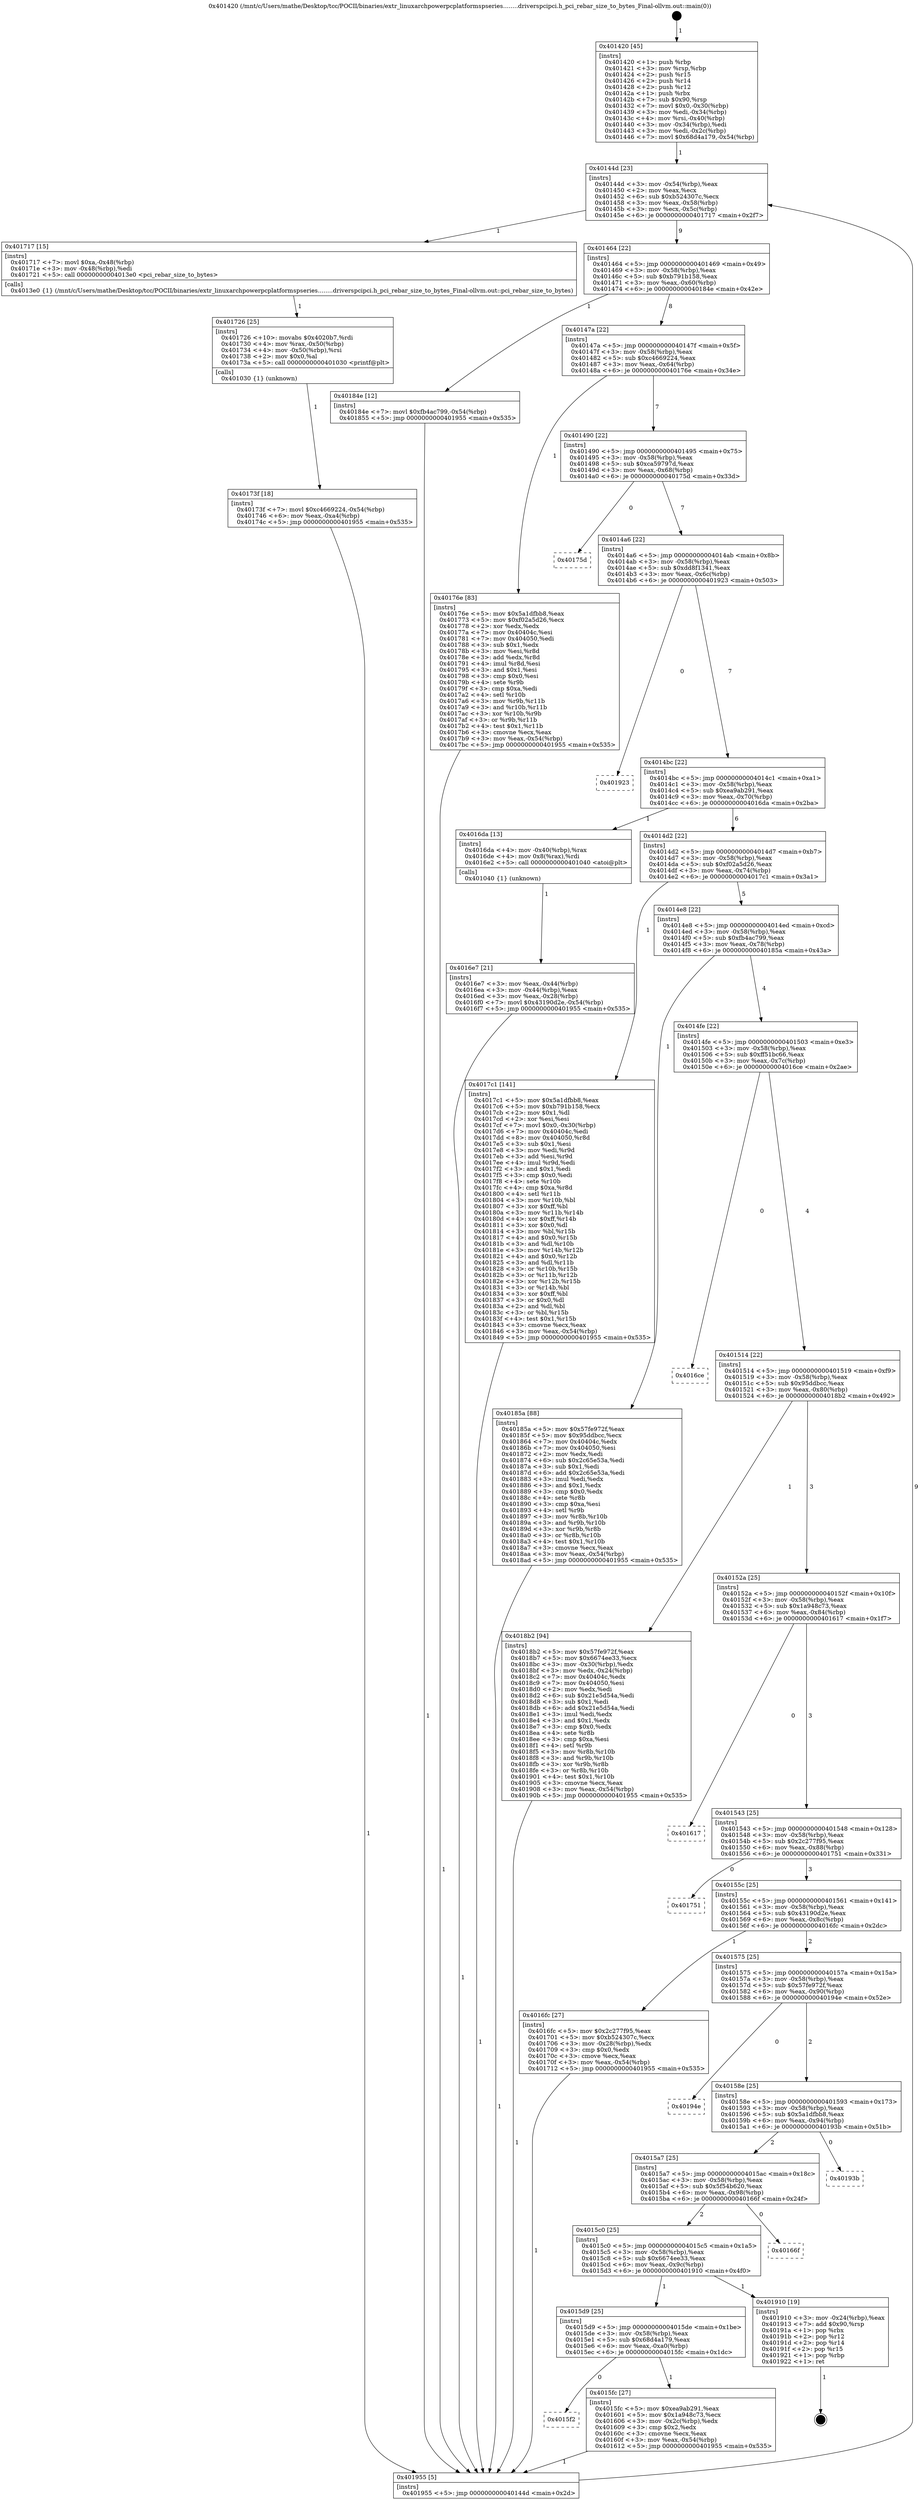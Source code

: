 digraph "0x401420" {
  label = "0x401420 (/mnt/c/Users/mathe/Desktop/tcc/POCII/binaries/extr_linuxarchpowerpcplatformspseries........driverspcipci.h_pci_rebar_size_to_bytes_Final-ollvm.out::main(0))"
  labelloc = "t"
  node[shape=record]

  Entry [label="",width=0.3,height=0.3,shape=circle,fillcolor=black,style=filled]
  "0x40144d" [label="{
     0x40144d [23]\l
     | [instrs]\l
     &nbsp;&nbsp;0x40144d \<+3\>: mov -0x54(%rbp),%eax\l
     &nbsp;&nbsp;0x401450 \<+2\>: mov %eax,%ecx\l
     &nbsp;&nbsp;0x401452 \<+6\>: sub $0xb524307c,%ecx\l
     &nbsp;&nbsp;0x401458 \<+3\>: mov %eax,-0x58(%rbp)\l
     &nbsp;&nbsp;0x40145b \<+3\>: mov %ecx,-0x5c(%rbp)\l
     &nbsp;&nbsp;0x40145e \<+6\>: je 0000000000401717 \<main+0x2f7\>\l
  }"]
  "0x401717" [label="{
     0x401717 [15]\l
     | [instrs]\l
     &nbsp;&nbsp;0x401717 \<+7\>: movl $0xa,-0x48(%rbp)\l
     &nbsp;&nbsp;0x40171e \<+3\>: mov -0x48(%rbp),%edi\l
     &nbsp;&nbsp;0x401721 \<+5\>: call 00000000004013e0 \<pci_rebar_size_to_bytes\>\l
     | [calls]\l
     &nbsp;&nbsp;0x4013e0 \{1\} (/mnt/c/Users/mathe/Desktop/tcc/POCII/binaries/extr_linuxarchpowerpcplatformspseries........driverspcipci.h_pci_rebar_size_to_bytes_Final-ollvm.out::pci_rebar_size_to_bytes)\l
  }"]
  "0x401464" [label="{
     0x401464 [22]\l
     | [instrs]\l
     &nbsp;&nbsp;0x401464 \<+5\>: jmp 0000000000401469 \<main+0x49\>\l
     &nbsp;&nbsp;0x401469 \<+3\>: mov -0x58(%rbp),%eax\l
     &nbsp;&nbsp;0x40146c \<+5\>: sub $0xb791b158,%eax\l
     &nbsp;&nbsp;0x401471 \<+3\>: mov %eax,-0x60(%rbp)\l
     &nbsp;&nbsp;0x401474 \<+6\>: je 000000000040184e \<main+0x42e\>\l
  }"]
  Exit [label="",width=0.3,height=0.3,shape=circle,fillcolor=black,style=filled,peripheries=2]
  "0x40184e" [label="{
     0x40184e [12]\l
     | [instrs]\l
     &nbsp;&nbsp;0x40184e \<+7\>: movl $0xfb4ac799,-0x54(%rbp)\l
     &nbsp;&nbsp;0x401855 \<+5\>: jmp 0000000000401955 \<main+0x535\>\l
  }"]
  "0x40147a" [label="{
     0x40147a [22]\l
     | [instrs]\l
     &nbsp;&nbsp;0x40147a \<+5\>: jmp 000000000040147f \<main+0x5f\>\l
     &nbsp;&nbsp;0x40147f \<+3\>: mov -0x58(%rbp),%eax\l
     &nbsp;&nbsp;0x401482 \<+5\>: sub $0xc4669224,%eax\l
     &nbsp;&nbsp;0x401487 \<+3\>: mov %eax,-0x64(%rbp)\l
     &nbsp;&nbsp;0x40148a \<+6\>: je 000000000040176e \<main+0x34e\>\l
  }"]
  "0x40173f" [label="{
     0x40173f [18]\l
     | [instrs]\l
     &nbsp;&nbsp;0x40173f \<+7\>: movl $0xc4669224,-0x54(%rbp)\l
     &nbsp;&nbsp;0x401746 \<+6\>: mov %eax,-0xa4(%rbp)\l
     &nbsp;&nbsp;0x40174c \<+5\>: jmp 0000000000401955 \<main+0x535\>\l
  }"]
  "0x40176e" [label="{
     0x40176e [83]\l
     | [instrs]\l
     &nbsp;&nbsp;0x40176e \<+5\>: mov $0x5a1dfbb8,%eax\l
     &nbsp;&nbsp;0x401773 \<+5\>: mov $0xf02a5d26,%ecx\l
     &nbsp;&nbsp;0x401778 \<+2\>: xor %edx,%edx\l
     &nbsp;&nbsp;0x40177a \<+7\>: mov 0x40404c,%esi\l
     &nbsp;&nbsp;0x401781 \<+7\>: mov 0x404050,%edi\l
     &nbsp;&nbsp;0x401788 \<+3\>: sub $0x1,%edx\l
     &nbsp;&nbsp;0x40178b \<+3\>: mov %esi,%r8d\l
     &nbsp;&nbsp;0x40178e \<+3\>: add %edx,%r8d\l
     &nbsp;&nbsp;0x401791 \<+4\>: imul %r8d,%esi\l
     &nbsp;&nbsp;0x401795 \<+3\>: and $0x1,%esi\l
     &nbsp;&nbsp;0x401798 \<+3\>: cmp $0x0,%esi\l
     &nbsp;&nbsp;0x40179b \<+4\>: sete %r9b\l
     &nbsp;&nbsp;0x40179f \<+3\>: cmp $0xa,%edi\l
     &nbsp;&nbsp;0x4017a2 \<+4\>: setl %r10b\l
     &nbsp;&nbsp;0x4017a6 \<+3\>: mov %r9b,%r11b\l
     &nbsp;&nbsp;0x4017a9 \<+3\>: and %r10b,%r11b\l
     &nbsp;&nbsp;0x4017ac \<+3\>: xor %r10b,%r9b\l
     &nbsp;&nbsp;0x4017af \<+3\>: or %r9b,%r11b\l
     &nbsp;&nbsp;0x4017b2 \<+4\>: test $0x1,%r11b\l
     &nbsp;&nbsp;0x4017b6 \<+3\>: cmovne %ecx,%eax\l
     &nbsp;&nbsp;0x4017b9 \<+3\>: mov %eax,-0x54(%rbp)\l
     &nbsp;&nbsp;0x4017bc \<+5\>: jmp 0000000000401955 \<main+0x535\>\l
  }"]
  "0x401490" [label="{
     0x401490 [22]\l
     | [instrs]\l
     &nbsp;&nbsp;0x401490 \<+5\>: jmp 0000000000401495 \<main+0x75\>\l
     &nbsp;&nbsp;0x401495 \<+3\>: mov -0x58(%rbp),%eax\l
     &nbsp;&nbsp;0x401498 \<+5\>: sub $0xca59797d,%eax\l
     &nbsp;&nbsp;0x40149d \<+3\>: mov %eax,-0x68(%rbp)\l
     &nbsp;&nbsp;0x4014a0 \<+6\>: je 000000000040175d \<main+0x33d\>\l
  }"]
  "0x401726" [label="{
     0x401726 [25]\l
     | [instrs]\l
     &nbsp;&nbsp;0x401726 \<+10\>: movabs $0x4020b7,%rdi\l
     &nbsp;&nbsp;0x401730 \<+4\>: mov %rax,-0x50(%rbp)\l
     &nbsp;&nbsp;0x401734 \<+4\>: mov -0x50(%rbp),%rsi\l
     &nbsp;&nbsp;0x401738 \<+2\>: mov $0x0,%al\l
     &nbsp;&nbsp;0x40173a \<+5\>: call 0000000000401030 \<printf@plt\>\l
     | [calls]\l
     &nbsp;&nbsp;0x401030 \{1\} (unknown)\l
  }"]
  "0x40175d" [label="{
     0x40175d\l
  }", style=dashed]
  "0x4014a6" [label="{
     0x4014a6 [22]\l
     | [instrs]\l
     &nbsp;&nbsp;0x4014a6 \<+5\>: jmp 00000000004014ab \<main+0x8b\>\l
     &nbsp;&nbsp;0x4014ab \<+3\>: mov -0x58(%rbp),%eax\l
     &nbsp;&nbsp;0x4014ae \<+5\>: sub $0xdd8f1341,%eax\l
     &nbsp;&nbsp;0x4014b3 \<+3\>: mov %eax,-0x6c(%rbp)\l
     &nbsp;&nbsp;0x4014b6 \<+6\>: je 0000000000401923 \<main+0x503\>\l
  }"]
  "0x4016e7" [label="{
     0x4016e7 [21]\l
     | [instrs]\l
     &nbsp;&nbsp;0x4016e7 \<+3\>: mov %eax,-0x44(%rbp)\l
     &nbsp;&nbsp;0x4016ea \<+3\>: mov -0x44(%rbp),%eax\l
     &nbsp;&nbsp;0x4016ed \<+3\>: mov %eax,-0x28(%rbp)\l
     &nbsp;&nbsp;0x4016f0 \<+7\>: movl $0x43190d2e,-0x54(%rbp)\l
     &nbsp;&nbsp;0x4016f7 \<+5\>: jmp 0000000000401955 \<main+0x535\>\l
  }"]
  "0x401923" [label="{
     0x401923\l
  }", style=dashed]
  "0x4014bc" [label="{
     0x4014bc [22]\l
     | [instrs]\l
     &nbsp;&nbsp;0x4014bc \<+5\>: jmp 00000000004014c1 \<main+0xa1\>\l
     &nbsp;&nbsp;0x4014c1 \<+3\>: mov -0x58(%rbp),%eax\l
     &nbsp;&nbsp;0x4014c4 \<+5\>: sub $0xea9ab291,%eax\l
     &nbsp;&nbsp;0x4014c9 \<+3\>: mov %eax,-0x70(%rbp)\l
     &nbsp;&nbsp;0x4014cc \<+6\>: je 00000000004016da \<main+0x2ba\>\l
  }"]
  "0x401420" [label="{
     0x401420 [45]\l
     | [instrs]\l
     &nbsp;&nbsp;0x401420 \<+1\>: push %rbp\l
     &nbsp;&nbsp;0x401421 \<+3\>: mov %rsp,%rbp\l
     &nbsp;&nbsp;0x401424 \<+2\>: push %r15\l
     &nbsp;&nbsp;0x401426 \<+2\>: push %r14\l
     &nbsp;&nbsp;0x401428 \<+2\>: push %r12\l
     &nbsp;&nbsp;0x40142a \<+1\>: push %rbx\l
     &nbsp;&nbsp;0x40142b \<+7\>: sub $0x90,%rsp\l
     &nbsp;&nbsp;0x401432 \<+7\>: movl $0x0,-0x30(%rbp)\l
     &nbsp;&nbsp;0x401439 \<+3\>: mov %edi,-0x34(%rbp)\l
     &nbsp;&nbsp;0x40143c \<+4\>: mov %rsi,-0x40(%rbp)\l
     &nbsp;&nbsp;0x401440 \<+3\>: mov -0x34(%rbp),%edi\l
     &nbsp;&nbsp;0x401443 \<+3\>: mov %edi,-0x2c(%rbp)\l
     &nbsp;&nbsp;0x401446 \<+7\>: movl $0x68d4a179,-0x54(%rbp)\l
  }"]
  "0x4016da" [label="{
     0x4016da [13]\l
     | [instrs]\l
     &nbsp;&nbsp;0x4016da \<+4\>: mov -0x40(%rbp),%rax\l
     &nbsp;&nbsp;0x4016de \<+4\>: mov 0x8(%rax),%rdi\l
     &nbsp;&nbsp;0x4016e2 \<+5\>: call 0000000000401040 \<atoi@plt\>\l
     | [calls]\l
     &nbsp;&nbsp;0x401040 \{1\} (unknown)\l
  }"]
  "0x4014d2" [label="{
     0x4014d2 [22]\l
     | [instrs]\l
     &nbsp;&nbsp;0x4014d2 \<+5\>: jmp 00000000004014d7 \<main+0xb7\>\l
     &nbsp;&nbsp;0x4014d7 \<+3\>: mov -0x58(%rbp),%eax\l
     &nbsp;&nbsp;0x4014da \<+5\>: sub $0xf02a5d26,%eax\l
     &nbsp;&nbsp;0x4014df \<+3\>: mov %eax,-0x74(%rbp)\l
     &nbsp;&nbsp;0x4014e2 \<+6\>: je 00000000004017c1 \<main+0x3a1\>\l
  }"]
  "0x401955" [label="{
     0x401955 [5]\l
     | [instrs]\l
     &nbsp;&nbsp;0x401955 \<+5\>: jmp 000000000040144d \<main+0x2d\>\l
  }"]
  "0x4017c1" [label="{
     0x4017c1 [141]\l
     | [instrs]\l
     &nbsp;&nbsp;0x4017c1 \<+5\>: mov $0x5a1dfbb8,%eax\l
     &nbsp;&nbsp;0x4017c6 \<+5\>: mov $0xb791b158,%ecx\l
     &nbsp;&nbsp;0x4017cb \<+2\>: mov $0x1,%dl\l
     &nbsp;&nbsp;0x4017cd \<+2\>: xor %esi,%esi\l
     &nbsp;&nbsp;0x4017cf \<+7\>: movl $0x0,-0x30(%rbp)\l
     &nbsp;&nbsp;0x4017d6 \<+7\>: mov 0x40404c,%edi\l
     &nbsp;&nbsp;0x4017dd \<+8\>: mov 0x404050,%r8d\l
     &nbsp;&nbsp;0x4017e5 \<+3\>: sub $0x1,%esi\l
     &nbsp;&nbsp;0x4017e8 \<+3\>: mov %edi,%r9d\l
     &nbsp;&nbsp;0x4017eb \<+3\>: add %esi,%r9d\l
     &nbsp;&nbsp;0x4017ee \<+4\>: imul %r9d,%edi\l
     &nbsp;&nbsp;0x4017f2 \<+3\>: and $0x1,%edi\l
     &nbsp;&nbsp;0x4017f5 \<+3\>: cmp $0x0,%edi\l
     &nbsp;&nbsp;0x4017f8 \<+4\>: sete %r10b\l
     &nbsp;&nbsp;0x4017fc \<+4\>: cmp $0xa,%r8d\l
     &nbsp;&nbsp;0x401800 \<+4\>: setl %r11b\l
     &nbsp;&nbsp;0x401804 \<+3\>: mov %r10b,%bl\l
     &nbsp;&nbsp;0x401807 \<+3\>: xor $0xff,%bl\l
     &nbsp;&nbsp;0x40180a \<+3\>: mov %r11b,%r14b\l
     &nbsp;&nbsp;0x40180d \<+4\>: xor $0xff,%r14b\l
     &nbsp;&nbsp;0x401811 \<+3\>: xor $0x0,%dl\l
     &nbsp;&nbsp;0x401814 \<+3\>: mov %bl,%r15b\l
     &nbsp;&nbsp;0x401817 \<+4\>: and $0x0,%r15b\l
     &nbsp;&nbsp;0x40181b \<+3\>: and %dl,%r10b\l
     &nbsp;&nbsp;0x40181e \<+3\>: mov %r14b,%r12b\l
     &nbsp;&nbsp;0x401821 \<+4\>: and $0x0,%r12b\l
     &nbsp;&nbsp;0x401825 \<+3\>: and %dl,%r11b\l
     &nbsp;&nbsp;0x401828 \<+3\>: or %r10b,%r15b\l
     &nbsp;&nbsp;0x40182b \<+3\>: or %r11b,%r12b\l
     &nbsp;&nbsp;0x40182e \<+3\>: xor %r12b,%r15b\l
     &nbsp;&nbsp;0x401831 \<+3\>: or %r14b,%bl\l
     &nbsp;&nbsp;0x401834 \<+3\>: xor $0xff,%bl\l
     &nbsp;&nbsp;0x401837 \<+3\>: or $0x0,%dl\l
     &nbsp;&nbsp;0x40183a \<+2\>: and %dl,%bl\l
     &nbsp;&nbsp;0x40183c \<+3\>: or %bl,%r15b\l
     &nbsp;&nbsp;0x40183f \<+4\>: test $0x1,%r15b\l
     &nbsp;&nbsp;0x401843 \<+3\>: cmovne %ecx,%eax\l
     &nbsp;&nbsp;0x401846 \<+3\>: mov %eax,-0x54(%rbp)\l
     &nbsp;&nbsp;0x401849 \<+5\>: jmp 0000000000401955 \<main+0x535\>\l
  }"]
  "0x4014e8" [label="{
     0x4014e8 [22]\l
     | [instrs]\l
     &nbsp;&nbsp;0x4014e8 \<+5\>: jmp 00000000004014ed \<main+0xcd\>\l
     &nbsp;&nbsp;0x4014ed \<+3\>: mov -0x58(%rbp),%eax\l
     &nbsp;&nbsp;0x4014f0 \<+5\>: sub $0xfb4ac799,%eax\l
     &nbsp;&nbsp;0x4014f5 \<+3\>: mov %eax,-0x78(%rbp)\l
     &nbsp;&nbsp;0x4014f8 \<+6\>: je 000000000040185a \<main+0x43a\>\l
  }"]
  "0x4015f2" [label="{
     0x4015f2\l
  }", style=dashed]
  "0x40185a" [label="{
     0x40185a [88]\l
     | [instrs]\l
     &nbsp;&nbsp;0x40185a \<+5\>: mov $0x57fe972f,%eax\l
     &nbsp;&nbsp;0x40185f \<+5\>: mov $0x95ddbcc,%ecx\l
     &nbsp;&nbsp;0x401864 \<+7\>: mov 0x40404c,%edx\l
     &nbsp;&nbsp;0x40186b \<+7\>: mov 0x404050,%esi\l
     &nbsp;&nbsp;0x401872 \<+2\>: mov %edx,%edi\l
     &nbsp;&nbsp;0x401874 \<+6\>: sub $0x2c65e53a,%edi\l
     &nbsp;&nbsp;0x40187a \<+3\>: sub $0x1,%edi\l
     &nbsp;&nbsp;0x40187d \<+6\>: add $0x2c65e53a,%edi\l
     &nbsp;&nbsp;0x401883 \<+3\>: imul %edi,%edx\l
     &nbsp;&nbsp;0x401886 \<+3\>: and $0x1,%edx\l
     &nbsp;&nbsp;0x401889 \<+3\>: cmp $0x0,%edx\l
     &nbsp;&nbsp;0x40188c \<+4\>: sete %r8b\l
     &nbsp;&nbsp;0x401890 \<+3\>: cmp $0xa,%esi\l
     &nbsp;&nbsp;0x401893 \<+4\>: setl %r9b\l
     &nbsp;&nbsp;0x401897 \<+3\>: mov %r8b,%r10b\l
     &nbsp;&nbsp;0x40189a \<+3\>: and %r9b,%r10b\l
     &nbsp;&nbsp;0x40189d \<+3\>: xor %r9b,%r8b\l
     &nbsp;&nbsp;0x4018a0 \<+3\>: or %r8b,%r10b\l
     &nbsp;&nbsp;0x4018a3 \<+4\>: test $0x1,%r10b\l
     &nbsp;&nbsp;0x4018a7 \<+3\>: cmovne %ecx,%eax\l
     &nbsp;&nbsp;0x4018aa \<+3\>: mov %eax,-0x54(%rbp)\l
     &nbsp;&nbsp;0x4018ad \<+5\>: jmp 0000000000401955 \<main+0x535\>\l
  }"]
  "0x4014fe" [label="{
     0x4014fe [22]\l
     | [instrs]\l
     &nbsp;&nbsp;0x4014fe \<+5\>: jmp 0000000000401503 \<main+0xe3\>\l
     &nbsp;&nbsp;0x401503 \<+3\>: mov -0x58(%rbp),%eax\l
     &nbsp;&nbsp;0x401506 \<+5\>: sub $0xff51bc66,%eax\l
     &nbsp;&nbsp;0x40150b \<+3\>: mov %eax,-0x7c(%rbp)\l
     &nbsp;&nbsp;0x40150e \<+6\>: je 00000000004016ce \<main+0x2ae\>\l
  }"]
  "0x4015fc" [label="{
     0x4015fc [27]\l
     | [instrs]\l
     &nbsp;&nbsp;0x4015fc \<+5\>: mov $0xea9ab291,%eax\l
     &nbsp;&nbsp;0x401601 \<+5\>: mov $0x1a948c73,%ecx\l
     &nbsp;&nbsp;0x401606 \<+3\>: mov -0x2c(%rbp),%edx\l
     &nbsp;&nbsp;0x401609 \<+3\>: cmp $0x2,%edx\l
     &nbsp;&nbsp;0x40160c \<+3\>: cmovne %ecx,%eax\l
     &nbsp;&nbsp;0x40160f \<+3\>: mov %eax,-0x54(%rbp)\l
     &nbsp;&nbsp;0x401612 \<+5\>: jmp 0000000000401955 \<main+0x535\>\l
  }"]
  "0x4016ce" [label="{
     0x4016ce\l
  }", style=dashed]
  "0x401514" [label="{
     0x401514 [22]\l
     | [instrs]\l
     &nbsp;&nbsp;0x401514 \<+5\>: jmp 0000000000401519 \<main+0xf9\>\l
     &nbsp;&nbsp;0x401519 \<+3\>: mov -0x58(%rbp),%eax\l
     &nbsp;&nbsp;0x40151c \<+5\>: sub $0x95ddbcc,%eax\l
     &nbsp;&nbsp;0x401521 \<+3\>: mov %eax,-0x80(%rbp)\l
     &nbsp;&nbsp;0x401524 \<+6\>: je 00000000004018b2 \<main+0x492\>\l
  }"]
  "0x4015d9" [label="{
     0x4015d9 [25]\l
     | [instrs]\l
     &nbsp;&nbsp;0x4015d9 \<+5\>: jmp 00000000004015de \<main+0x1be\>\l
     &nbsp;&nbsp;0x4015de \<+3\>: mov -0x58(%rbp),%eax\l
     &nbsp;&nbsp;0x4015e1 \<+5\>: sub $0x68d4a179,%eax\l
     &nbsp;&nbsp;0x4015e6 \<+6\>: mov %eax,-0xa0(%rbp)\l
     &nbsp;&nbsp;0x4015ec \<+6\>: je 00000000004015fc \<main+0x1dc\>\l
  }"]
  "0x4018b2" [label="{
     0x4018b2 [94]\l
     | [instrs]\l
     &nbsp;&nbsp;0x4018b2 \<+5\>: mov $0x57fe972f,%eax\l
     &nbsp;&nbsp;0x4018b7 \<+5\>: mov $0x6674ee33,%ecx\l
     &nbsp;&nbsp;0x4018bc \<+3\>: mov -0x30(%rbp),%edx\l
     &nbsp;&nbsp;0x4018bf \<+3\>: mov %edx,-0x24(%rbp)\l
     &nbsp;&nbsp;0x4018c2 \<+7\>: mov 0x40404c,%edx\l
     &nbsp;&nbsp;0x4018c9 \<+7\>: mov 0x404050,%esi\l
     &nbsp;&nbsp;0x4018d0 \<+2\>: mov %edx,%edi\l
     &nbsp;&nbsp;0x4018d2 \<+6\>: sub $0x21e5d54a,%edi\l
     &nbsp;&nbsp;0x4018d8 \<+3\>: sub $0x1,%edi\l
     &nbsp;&nbsp;0x4018db \<+6\>: add $0x21e5d54a,%edi\l
     &nbsp;&nbsp;0x4018e1 \<+3\>: imul %edi,%edx\l
     &nbsp;&nbsp;0x4018e4 \<+3\>: and $0x1,%edx\l
     &nbsp;&nbsp;0x4018e7 \<+3\>: cmp $0x0,%edx\l
     &nbsp;&nbsp;0x4018ea \<+4\>: sete %r8b\l
     &nbsp;&nbsp;0x4018ee \<+3\>: cmp $0xa,%esi\l
     &nbsp;&nbsp;0x4018f1 \<+4\>: setl %r9b\l
     &nbsp;&nbsp;0x4018f5 \<+3\>: mov %r8b,%r10b\l
     &nbsp;&nbsp;0x4018f8 \<+3\>: and %r9b,%r10b\l
     &nbsp;&nbsp;0x4018fb \<+3\>: xor %r9b,%r8b\l
     &nbsp;&nbsp;0x4018fe \<+3\>: or %r8b,%r10b\l
     &nbsp;&nbsp;0x401901 \<+4\>: test $0x1,%r10b\l
     &nbsp;&nbsp;0x401905 \<+3\>: cmovne %ecx,%eax\l
     &nbsp;&nbsp;0x401908 \<+3\>: mov %eax,-0x54(%rbp)\l
     &nbsp;&nbsp;0x40190b \<+5\>: jmp 0000000000401955 \<main+0x535\>\l
  }"]
  "0x40152a" [label="{
     0x40152a [25]\l
     | [instrs]\l
     &nbsp;&nbsp;0x40152a \<+5\>: jmp 000000000040152f \<main+0x10f\>\l
     &nbsp;&nbsp;0x40152f \<+3\>: mov -0x58(%rbp),%eax\l
     &nbsp;&nbsp;0x401532 \<+5\>: sub $0x1a948c73,%eax\l
     &nbsp;&nbsp;0x401537 \<+6\>: mov %eax,-0x84(%rbp)\l
     &nbsp;&nbsp;0x40153d \<+6\>: je 0000000000401617 \<main+0x1f7\>\l
  }"]
  "0x401910" [label="{
     0x401910 [19]\l
     | [instrs]\l
     &nbsp;&nbsp;0x401910 \<+3\>: mov -0x24(%rbp),%eax\l
     &nbsp;&nbsp;0x401913 \<+7\>: add $0x90,%rsp\l
     &nbsp;&nbsp;0x40191a \<+1\>: pop %rbx\l
     &nbsp;&nbsp;0x40191b \<+2\>: pop %r12\l
     &nbsp;&nbsp;0x40191d \<+2\>: pop %r14\l
     &nbsp;&nbsp;0x40191f \<+2\>: pop %r15\l
     &nbsp;&nbsp;0x401921 \<+1\>: pop %rbp\l
     &nbsp;&nbsp;0x401922 \<+1\>: ret\l
  }"]
  "0x401617" [label="{
     0x401617\l
  }", style=dashed]
  "0x401543" [label="{
     0x401543 [25]\l
     | [instrs]\l
     &nbsp;&nbsp;0x401543 \<+5\>: jmp 0000000000401548 \<main+0x128\>\l
     &nbsp;&nbsp;0x401548 \<+3\>: mov -0x58(%rbp),%eax\l
     &nbsp;&nbsp;0x40154b \<+5\>: sub $0x2c277f95,%eax\l
     &nbsp;&nbsp;0x401550 \<+6\>: mov %eax,-0x88(%rbp)\l
     &nbsp;&nbsp;0x401556 \<+6\>: je 0000000000401751 \<main+0x331\>\l
  }"]
  "0x4015c0" [label="{
     0x4015c0 [25]\l
     | [instrs]\l
     &nbsp;&nbsp;0x4015c0 \<+5\>: jmp 00000000004015c5 \<main+0x1a5\>\l
     &nbsp;&nbsp;0x4015c5 \<+3\>: mov -0x58(%rbp),%eax\l
     &nbsp;&nbsp;0x4015c8 \<+5\>: sub $0x6674ee33,%eax\l
     &nbsp;&nbsp;0x4015cd \<+6\>: mov %eax,-0x9c(%rbp)\l
     &nbsp;&nbsp;0x4015d3 \<+6\>: je 0000000000401910 \<main+0x4f0\>\l
  }"]
  "0x401751" [label="{
     0x401751\l
  }", style=dashed]
  "0x40155c" [label="{
     0x40155c [25]\l
     | [instrs]\l
     &nbsp;&nbsp;0x40155c \<+5\>: jmp 0000000000401561 \<main+0x141\>\l
     &nbsp;&nbsp;0x401561 \<+3\>: mov -0x58(%rbp),%eax\l
     &nbsp;&nbsp;0x401564 \<+5\>: sub $0x43190d2e,%eax\l
     &nbsp;&nbsp;0x401569 \<+6\>: mov %eax,-0x8c(%rbp)\l
     &nbsp;&nbsp;0x40156f \<+6\>: je 00000000004016fc \<main+0x2dc\>\l
  }"]
  "0x40166f" [label="{
     0x40166f\l
  }", style=dashed]
  "0x4016fc" [label="{
     0x4016fc [27]\l
     | [instrs]\l
     &nbsp;&nbsp;0x4016fc \<+5\>: mov $0x2c277f95,%eax\l
     &nbsp;&nbsp;0x401701 \<+5\>: mov $0xb524307c,%ecx\l
     &nbsp;&nbsp;0x401706 \<+3\>: mov -0x28(%rbp),%edx\l
     &nbsp;&nbsp;0x401709 \<+3\>: cmp $0x0,%edx\l
     &nbsp;&nbsp;0x40170c \<+3\>: cmove %ecx,%eax\l
     &nbsp;&nbsp;0x40170f \<+3\>: mov %eax,-0x54(%rbp)\l
     &nbsp;&nbsp;0x401712 \<+5\>: jmp 0000000000401955 \<main+0x535\>\l
  }"]
  "0x401575" [label="{
     0x401575 [25]\l
     | [instrs]\l
     &nbsp;&nbsp;0x401575 \<+5\>: jmp 000000000040157a \<main+0x15a\>\l
     &nbsp;&nbsp;0x40157a \<+3\>: mov -0x58(%rbp),%eax\l
     &nbsp;&nbsp;0x40157d \<+5\>: sub $0x57fe972f,%eax\l
     &nbsp;&nbsp;0x401582 \<+6\>: mov %eax,-0x90(%rbp)\l
     &nbsp;&nbsp;0x401588 \<+6\>: je 000000000040194e \<main+0x52e\>\l
  }"]
  "0x4015a7" [label="{
     0x4015a7 [25]\l
     | [instrs]\l
     &nbsp;&nbsp;0x4015a7 \<+5\>: jmp 00000000004015ac \<main+0x18c\>\l
     &nbsp;&nbsp;0x4015ac \<+3\>: mov -0x58(%rbp),%eax\l
     &nbsp;&nbsp;0x4015af \<+5\>: sub $0x5f54b620,%eax\l
     &nbsp;&nbsp;0x4015b4 \<+6\>: mov %eax,-0x98(%rbp)\l
     &nbsp;&nbsp;0x4015ba \<+6\>: je 000000000040166f \<main+0x24f\>\l
  }"]
  "0x40194e" [label="{
     0x40194e\l
  }", style=dashed]
  "0x40158e" [label="{
     0x40158e [25]\l
     | [instrs]\l
     &nbsp;&nbsp;0x40158e \<+5\>: jmp 0000000000401593 \<main+0x173\>\l
     &nbsp;&nbsp;0x401593 \<+3\>: mov -0x58(%rbp),%eax\l
     &nbsp;&nbsp;0x401596 \<+5\>: sub $0x5a1dfbb8,%eax\l
     &nbsp;&nbsp;0x40159b \<+6\>: mov %eax,-0x94(%rbp)\l
     &nbsp;&nbsp;0x4015a1 \<+6\>: je 000000000040193b \<main+0x51b\>\l
  }"]
  "0x40193b" [label="{
     0x40193b\l
  }", style=dashed]
  Entry -> "0x401420" [label=" 1"]
  "0x40144d" -> "0x401717" [label=" 1"]
  "0x40144d" -> "0x401464" [label=" 9"]
  "0x401910" -> Exit [label=" 1"]
  "0x401464" -> "0x40184e" [label=" 1"]
  "0x401464" -> "0x40147a" [label=" 8"]
  "0x4018b2" -> "0x401955" [label=" 1"]
  "0x40147a" -> "0x40176e" [label=" 1"]
  "0x40147a" -> "0x401490" [label=" 7"]
  "0x40185a" -> "0x401955" [label=" 1"]
  "0x401490" -> "0x40175d" [label=" 0"]
  "0x401490" -> "0x4014a6" [label=" 7"]
  "0x40184e" -> "0x401955" [label=" 1"]
  "0x4014a6" -> "0x401923" [label=" 0"]
  "0x4014a6" -> "0x4014bc" [label=" 7"]
  "0x4017c1" -> "0x401955" [label=" 1"]
  "0x4014bc" -> "0x4016da" [label=" 1"]
  "0x4014bc" -> "0x4014d2" [label=" 6"]
  "0x40176e" -> "0x401955" [label=" 1"]
  "0x4014d2" -> "0x4017c1" [label=" 1"]
  "0x4014d2" -> "0x4014e8" [label=" 5"]
  "0x40173f" -> "0x401955" [label=" 1"]
  "0x4014e8" -> "0x40185a" [label=" 1"]
  "0x4014e8" -> "0x4014fe" [label=" 4"]
  "0x401726" -> "0x40173f" [label=" 1"]
  "0x4014fe" -> "0x4016ce" [label=" 0"]
  "0x4014fe" -> "0x401514" [label=" 4"]
  "0x401717" -> "0x401726" [label=" 1"]
  "0x401514" -> "0x4018b2" [label=" 1"]
  "0x401514" -> "0x40152a" [label=" 3"]
  "0x4016e7" -> "0x401955" [label=" 1"]
  "0x40152a" -> "0x401617" [label=" 0"]
  "0x40152a" -> "0x401543" [label=" 3"]
  "0x4016da" -> "0x4016e7" [label=" 1"]
  "0x401543" -> "0x401751" [label=" 0"]
  "0x401543" -> "0x40155c" [label=" 3"]
  "0x401420" -> "0x40144d" [label=" 1"]
  "0x40155c" -> "0x4016fc" [label=" 1"]
  "0x40155c" -> "0x401575" [label=" 2"]
  "0x4015fc" -> "0x401955" [label=" 1"]
  "0x401575" -> "0x40194e" [label=" 0"]
  "0x401575" -> "0x40158e" [label=" 2"]
  "0x4015d9" -> "0x4015fc" [label=" 1"]
  "0x40158e" -> "0x40193b" [label=" 0"]
  "0x40158e" -> "0x4015a7" [label=" 2"]
  "0x4015d9" -> "0x4015f2" [label=" 0"]
  "0x4015a7" -> "0x40166f" [label=" 0"]
  "0x4015a7" -> "0x4015c0" [label=" 2"]
  "0x401955" -> "0x40144d" [label=" 9"]
  "0x4015c0" -> "0x401910" [label=" 1"]
  "0x4015c0" -> "0x4015d9" [label=" 1"]
  "0x4016fc" -> "0x401955" [label=" 1"]
}
